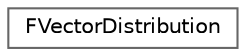 digraph "Graphical Class Hierarchy"
{
 // INTERACTIVE_SVG=YES
 // LATEX_PDF_SIZE
  bgcolor="transparent";
  edge [fontname=Helvetica,fontsize=10,labelfontname=Helvetica,labelfontsize=10];
  node [fontname=Helvetica,fontsize=10,shape=box,height=0.2,width=0.4];
  rankdir="LR";
  Node0 [id="Node000000",label="FVectorDistribution",height=0.2,width=0.4,color="grey40", fillcolor="white", style="filled",URL="$d6/dfa/classFVectorDistribution.html",tooltip="Raw distribution from which three floats can be looked up per entry."];
}
